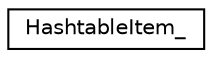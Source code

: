 digraph "Graphical Class Hierarchy"
{
  edge [fontname="Helvetica",fontsize="10",labelfontname="Helvetica",labelfontsize="10"];
  node [fontname="Helvetica",fontsize="10",shape=record];
  rankdir="LR";
  Node0 [label="HashtableItem_",height=0.2,width=0.4,color="black", fillcolor="white", style="filled",URL="$structHashtableItem__.html"];
}
